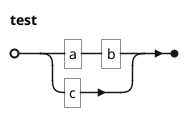 {
  "sha1": "37ocuekpkbfk4lirk39en7190gxhk75",
  "insertion": {
    "when": "2024-05-30T20:48:20.206Z",
    "url": "https://en.wikipedia.org/wiki/Extended_Backus%E2%80%93Naur_form",
    "user": "plantuml@gmail.com"
  }
}
@startebnf
test = ( "a" , "b" ) | "c";
@endebnf
